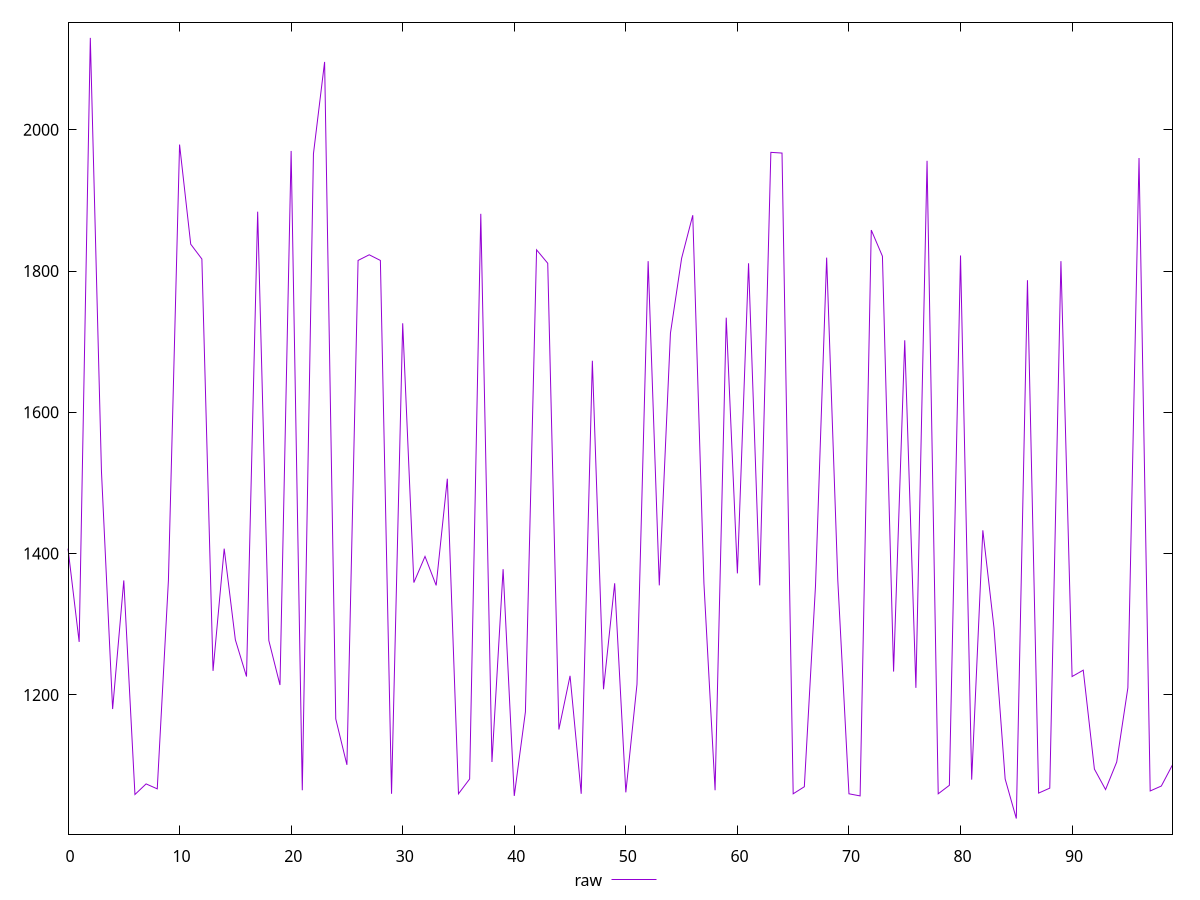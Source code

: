 reset

$raw <<EOF
0 1407
1 1275
2 2130
3 1516
4 1180
5 1362
6 1059
7 1074
8 1067
9 1362
10 1979
11 1838
12 1817
13 1234
14 1407
15 1278
16 1226
17 1884
18 1277
19 1214
20 1970
21 1065
22 1966
23 2096
24 1166
25 1101
26 1815
27 1823
28 1815
29 1060
30 1726
31 1359
32 1396
33 1355
34 1506
35 1060
36 1081
37 1881
38 1105
39 1378
40 1057
41 1176
42 1830
43 1811
44 1151
45 1227
46 1060
47 1673
48 1208
49 1358
50 1062
51 1215
52 1814
53 1355
54 1712
55 1818
56 1879
57 1358
58 1065
59 1734
60 1372
61 1811
62 1355
63 1968
64 1967
65 1060
66 1070
67 1354
68 1819
69 1362
70 1060
71 1057
72 1858
73 1821
74 1233
75 1702
76 1210
77 1956
78 1060
79 1072
80 1822
81 1080
82 1433
83 1295
84 1081
85 1025
86 1787
87 1061
88 1068
89 1814
90 1226
91 1235
92 1095
93 1066
94 1105
95 1210
96 1960
97 1064
98 1071
99 1101
EOF

set key outside below
set xrange [0:99]
set yrange [1002.9:2152.1]
set trange [1002.9:2152.1]
set terminal svg size 640, 500 enhanced background rgb 'white'
set output "report/report_00029_2021-02-24T13-36-40.390Z/uses-rel-preload/samples/music/raw/values.svg"

plot $raw title "raw" with line

reset
